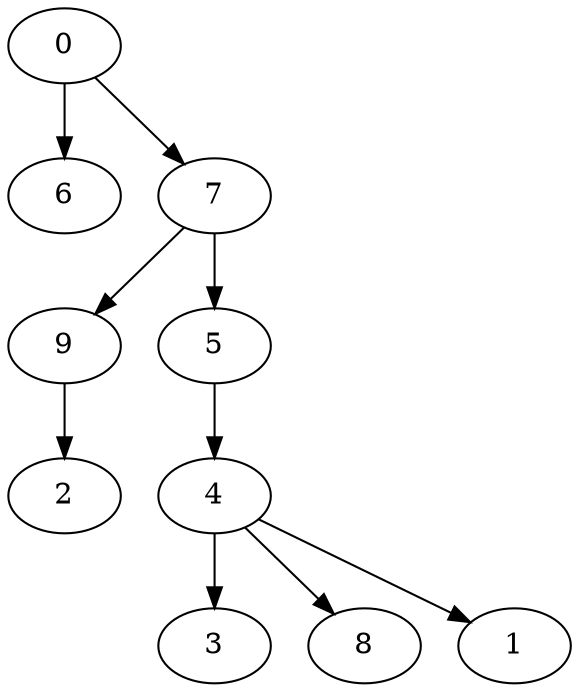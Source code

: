 digraph Geografico_nodes_10_distanciaMax_6_Prim_nodeSource_0 {
"9";
"2";
"4";
"3";
"8";
"1";
"5";
"0";
"6";
"7";
"9" -> "2" [weight=24];
"4" -> "3" [weight=16];
"4" -> "8" [weight=4];
"4" -> "1" [weight=1];
"5" -> "4" [weight=7];
"0" -> "6" [weight=6];
"7" -> "5" [weight=4];
"7" -> "9" [weight=2];
"0" -> "7" [weight=5];
}